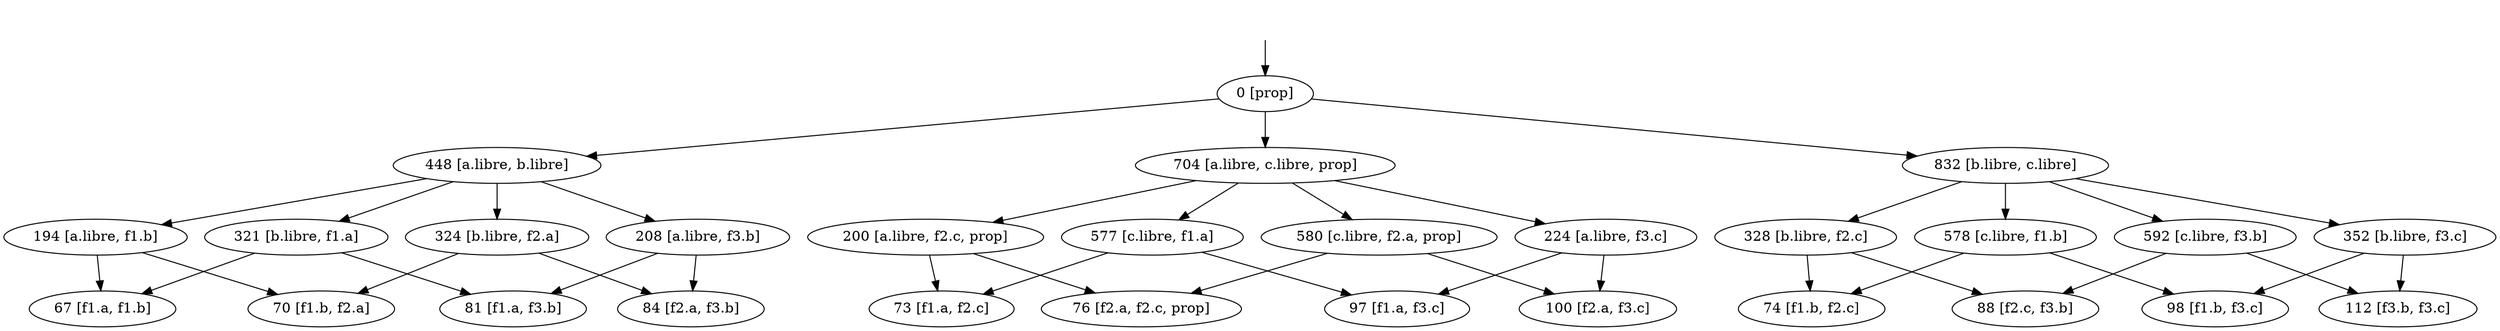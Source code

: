 digraph system {
_0[label="", shape=none ];
_0->0;
67 [label= "67 [f1.a, f1.b]"];
73 [label= "73 [f1.a, f2.c]"];
81 [label= "81 [f1.a, f3.b]"];
97 [label= "97 [f1.a, f3.c]"];
321 [label= "321 [b.libre, f1.a]"];
577 [label= "577 [c.libre, f1.a]"];
70 [label= "70 [f1.b, f2.a]"];
74 [label= "74 [f1.b, f2.c]"];
98 [label= "98 [f1.b, f3.c]"];
194 [label= "194 [a.libre, f1.b]"];
578 [label= "578 [c.libre, f1.b]"];
76 [label= "76 [f2.a, f2.c, prop]"];
84 [label= "84 [f2.a, f3.b]"];
100 [label= "100 [f2.a, f3.c]"];
324 [label= "324 [b.libre, f2.a]"];
580 [label= "580 [c.libre, f2.a, prop]"];
88 [label= "88 [f2.c, f3.b]"];
200 [label= "200 [a.libre, f2.c, prop]"];
328 [label= "328 [b.libre, f2.c]"];
112 [label= "112 [f3.b, f3.c]"];
208 [label= "208 [a.libre, f3.b]"];
592 [label= "592 [c.libre, f3.b]"];
224 [label= "224 [a.libre, f3.c]"];
352 [label= "352 [b.libre, f3.c]"];
448 [label= "448 [a.libre, b.libre]"];
704 [label= "704 [a.libre, c.libre, prop]"];
832 [label= "832 [b.libre, c.libre]"];
0 [label= "0 [prop]"];
321->67 [label= ""];
577->73 [label= ""];
321->81 [label= ""];
577->97 [label= ""];
194->67 [label= ""];
200->73 [label= ""];
208->81 [label= ""];
224->97 [label= ""];
448->321 [label= ""];
704->577 [label= ""];
194->70 [label= ""];
578->74 [label= ""];
578->98 [label= ""];
324->70 [label= ""];
328->74 [label= ""];
352->98 [label= ""];
448->194 [label= ""];
832->578 [label= ""];
580->76 [label= ""];
324->84 [label= ""];
580->100 [label= ""];
200->76 [label= ""];
208->84 [label= ""];
224->100 [label= ""];
448->324 [label= ""];
704->580 [label= ""];
328->88 [label= ""];
592->88 [label= ""];
704->200 [label= ""];
832->328 [label= ""];
592->112 [label= ""];
352->112 [label= ""];
448->208 [label= ""];
832->592 [label= ""];
704->224 [label= ""];
832->352 [label= ""];
0->448 [label= ""];
0->704 [label= ""];
0->832 [label= ""];
}
